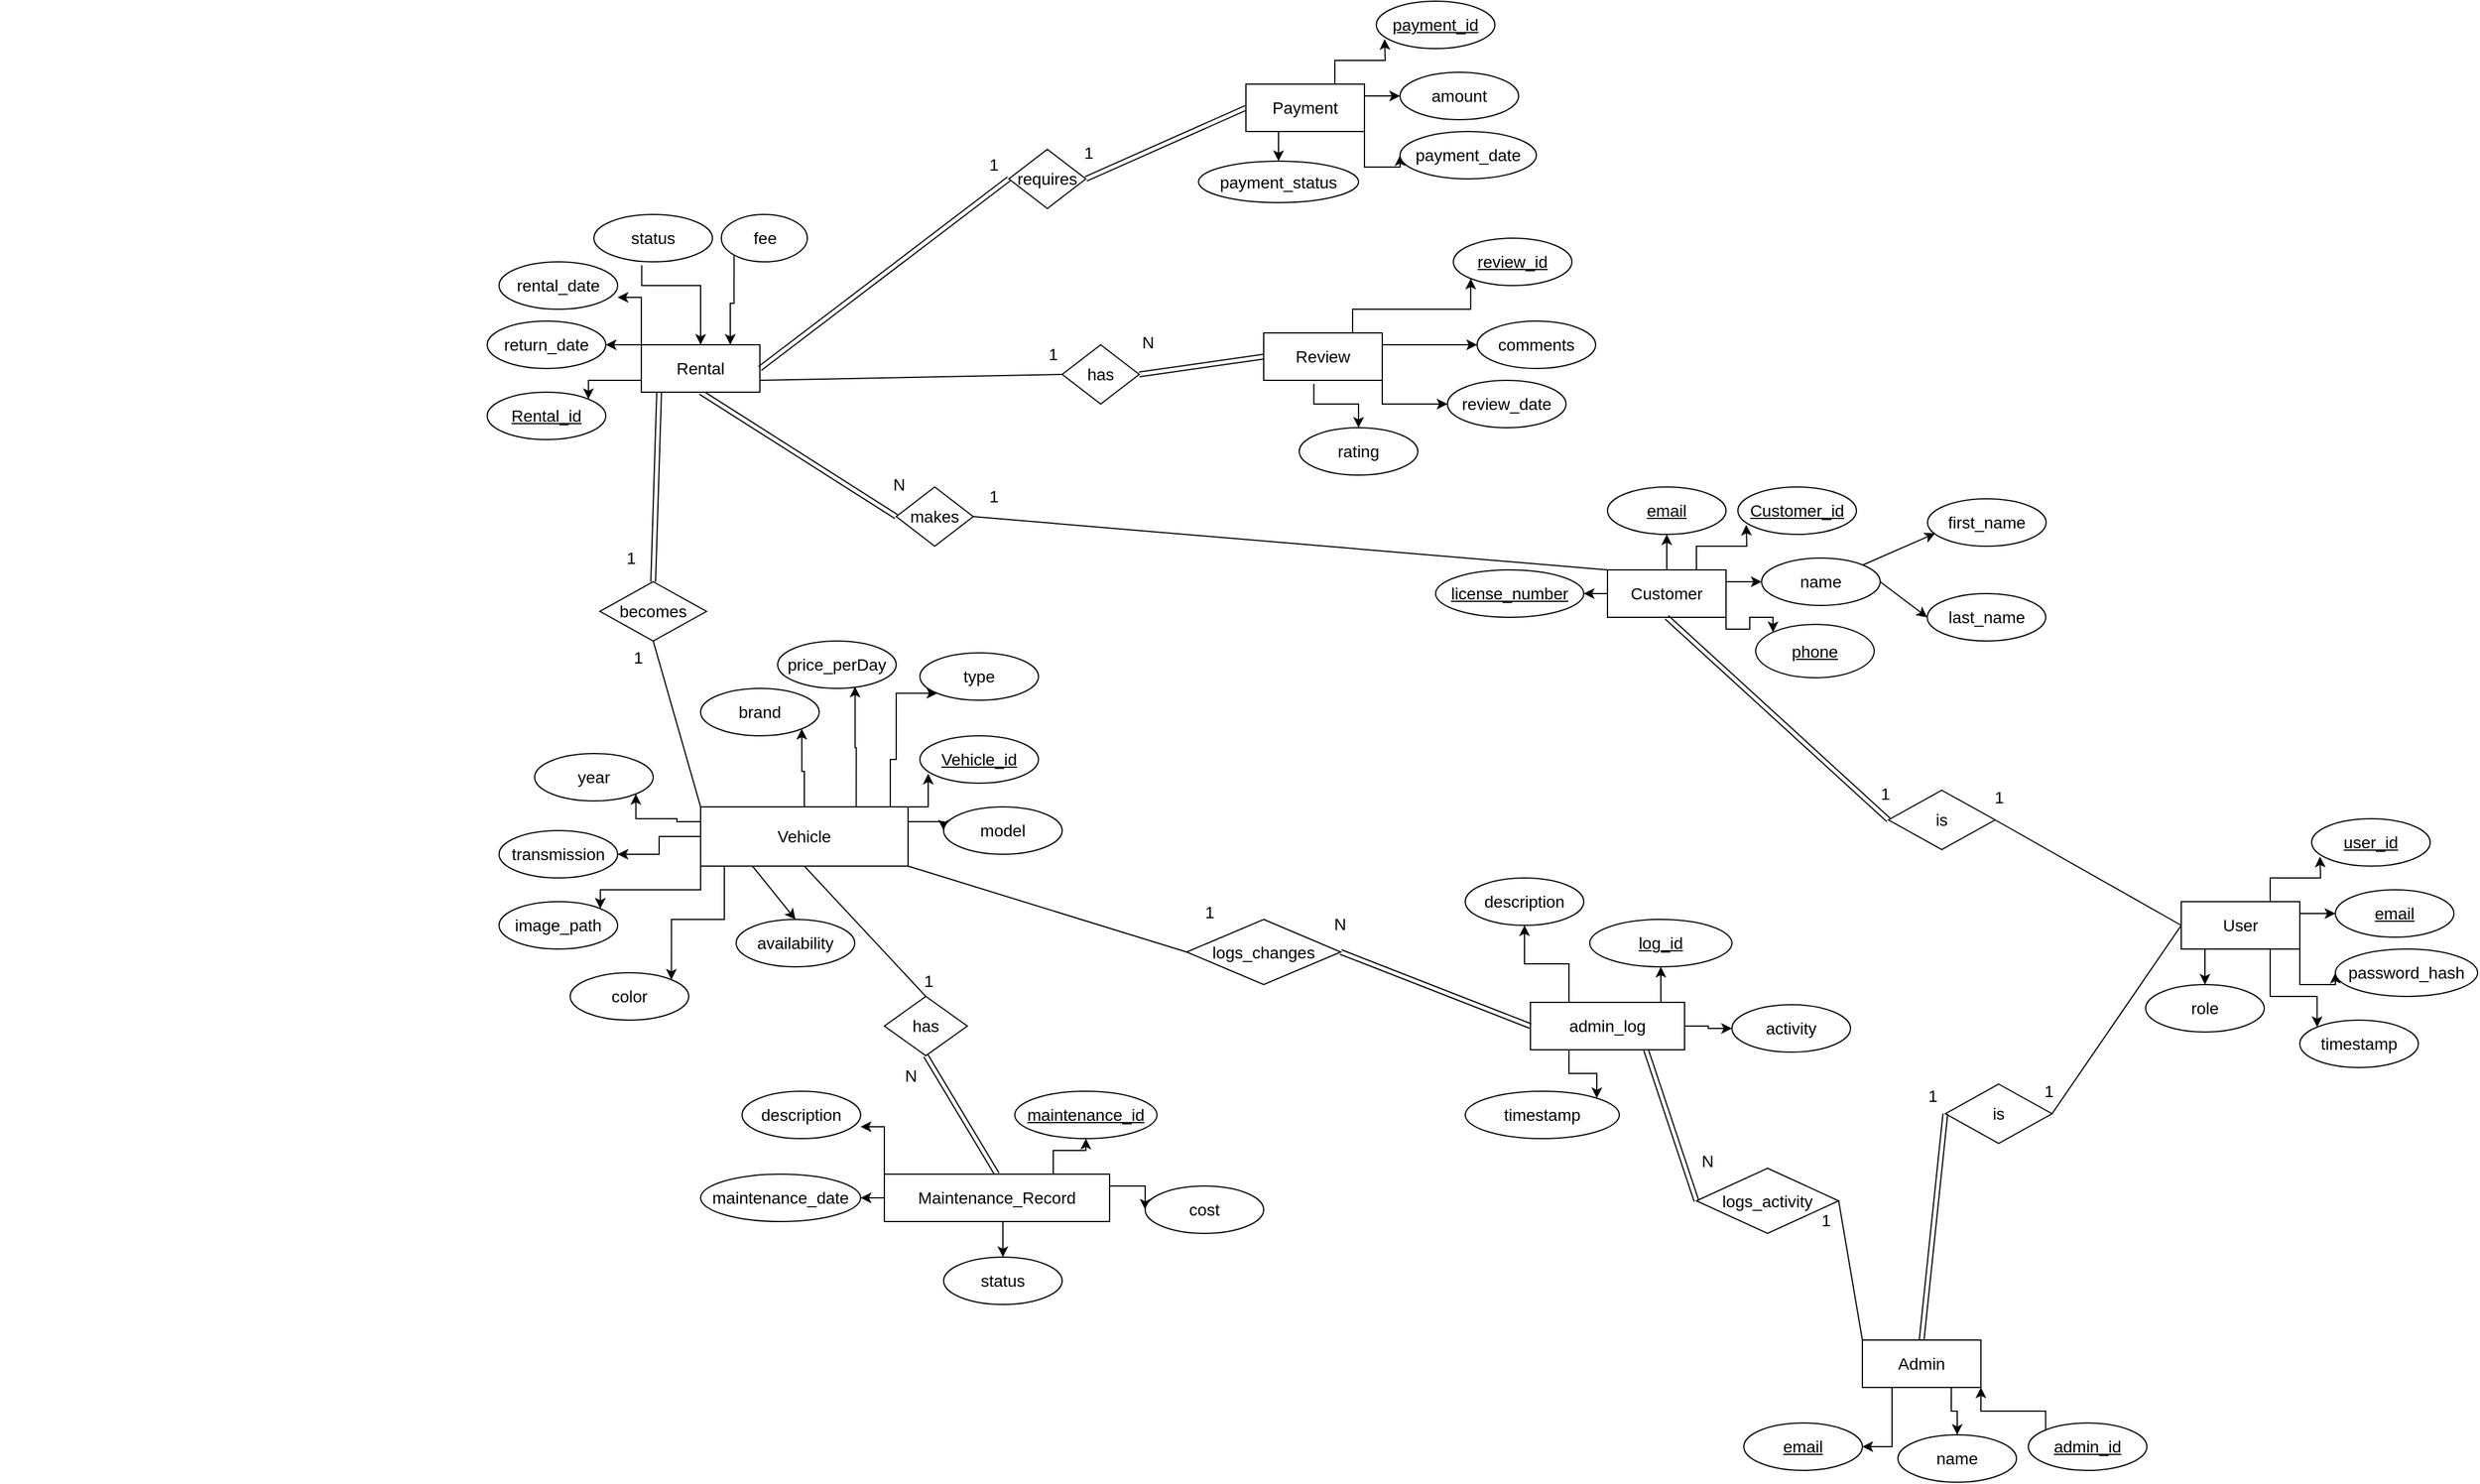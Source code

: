 <mxfile version="26.2.14">
  <diagram name="Page-1" id="ABr5xjAA7cEfZj-Z7aBG">
    <mxGraphModel dx="3677" dy="1288" grid="1" gridSize="10" guides="1" tooltips="1" connect="1" arrows="1" fold="1" page="1" pageScale="1" pageWidth="850" pageHeight="1100" math="0" shadow="0">
      <root>
        <mxCell id="0" />
        <mxCell id="1" parent="0" />
        <mxCell id="zhDVDcsRZHDaqXmxdzjK-7" style="edgeStyle=orthogonalEdgeStyle;rounded=0;orthogonalLoop=1;jettySize=auto;html=1;exitX=0.5;exitY=0;exitDx=0;exitDy=0;entryX=0.5;entryY=1;entryDx=0;entryDy=0;fontSize=14;" parent="1" source="zhDVDcsRZHDaqXmxdzjK-1" target="zhDVDcsRZHDaqXmxdzjK-6" edge="1">
          <mxGeometry relative="1" as="geometry" />
        </mxCell>
        <mxCell id="zhDVDcsRZHDaqXmxdzjK-15" style="edgeStyle=orthogonalEdgeStyle;rounded=0;orthogonalLoop=1;jettySize=auto;html=1;exitX=1;exitY=0.25;exitDx=0;exitDy=0;entryX=0;entryY=0.5;entryDx=0;entryDy=0;fontSize=14;" parent="1" source="zhDVDcsRZHDaqXmxdzjK-1" target="zhDVDcsRZHDaqXmxdzjK-12" edge="1">
          <mxGeometry relative="1" as="geometry" />
        </mxCell>
        <mxCell id="zhDVDcsRZHDaqXmxdzjK-17" style="edgeStyle=orthogonalEdgeStyle;rounded=0;orthogonalLoop=1;jettySize=auto;html=1;exitX=0;exitY=0.5;exitDx=0;exitDy=0;entryX=1;entryY=0.5;entryDx=0;entryDy=0;fontSize=14;" parent="1" source="zhDVDcsRZHDaqXmxdzjK-1" target="zhDVDcsRZHDaqXmxdzjK-11" edge="1">
          <mxGeometry relative="1" as="geometry" />
        </mxCell>
        <mxCell id="zhDVDcsRZHDaqXmxdzjK-120" style="edgeStyle=none;shape=link;rounded=0;orthogonalLoop=1;jettySize=auto;html=1;exitX=0;exitY=0.5;exitDx=0;exitDy=0;entryX=0.5;entryY=1;entryDx=0;entryDy=0;fontSize=14;" parent="1" source="zhDVDcsRZHDaqXmxdzjK-119" target="zhDVDcsRZHDaqXmxdzjK-35" edge="1">
          <mxGeometry relative="1" as="geometry">
            <mxPoint x="-725" y="952.5" as="sourcePoint" />
            <mxPoint x="-905" y="907.5" as="targetPoint" />
          </mxGeometry>
        </mxCell>
        <mxCell id="HmJOOrPuTASxMkyBcTtv-13" style="edgeStyle=orthogonalEdgeStyle;rounded=0;orthogonalLoop=1;jettySize=auto;html=1;exitX=1;exitY=1;exitDx=0;exitDy=0;entryX=0;entryY=0;entryDx=0;entryDy=0;fontSize=14;" edge="1" parent="1" source="zhDVDcsRZHDaqXmxdzjK-1" target="zhDVDcsRZHDaqXmxdzjK-9">
          <mxGeometry relative="1" as="geometry">
            <Array as="points">
              <mxPoint x="15" y="1030" />
              <mxPoint x="35" y="1030" />
              <mxPoint x="35" y="1020" />
              <mxPoint x="54" y="1020" />
            </Array>
          </mxGeometry>
        </mxCell>
        <mxCell id="zhDVDcsRZHDaqXmxdzjK-1" value="Customer" style="whiteSpace=wrap;html=1;align=center;fontSize=14;" parent="1" vertex="1">
          <mxGeometry x="-85" y="980" width="100" height="40" as="geometry" />
        </mxCell>
        <mxCell id="zhDVDcsRZHDaqXmxdzjK-6" value="&lt;u&gt;email&lt;/u&gt;" style="ellipse;whiteSpace=wrap;html=1;align=center;fontSize=14;" parent="1" vertex="1">
          <mxGeometry x="-85" y="910" width="100" height="40" as="geometry" />
        </mxCell>
        <mxCell id="zhDVDcsRZHDaqXmxdzjK-9" value="&lt;u&gt;phone&lt;/u&gt;" style="ellipse;whiteSpace=wrap;html=1;align=center;fontSize=14;" parent="1" vertex="1">
          <mxGeometry x="40" y="1026" width="100" height="45" as="geometry" />
        </mxCell>
        <mxCell id="zhDVDcsRZHDaqXmxdzjK-11" value="&lt;u&gt;license_number&lt;/u&gt;" style="ellipse;whiteSpace=wrap;html=1;align=center;fontSize=14;" parent="1" vertex="1">
          <mxGeometry x="-230" y="980" width="125" height="40" as="geometry" />
        </mxCell>
        <mxCell id="zhDVDcsRZHDaqXmxdzjK-160" style="rounded=0;orthogonalLoop=1;jettySize=auto;html=1;exitX=1;exitY=0.5;exitDx=0;exitDy=0;entryX=0;entryY=0.5;entryDx=0;entryDy=0;fontSize=14;" parent="1" source="zhDVDcsRZHDaqXmxdzjK-12" target="zhDVDcsRZHDaqXmxdzjK-158" edge="1">
          <mxGeometry relative="1" as="geometry" />
        </mxCell>
        <mxCell id="zhDVDcsRZHDaqXmxdzjK-12" value="name" style="ellipse;whiteSpace=wrap;html=1;align=center;fontSize=14;" parent="1" vertex="1">
          <mxGeometry x="45" y="970" width="100" height="40" as="geometry" />
        </mxCell>
        <mxCell id="zhDVDcsRZHDaqXmxdzjK-14" style="edgeStyle=orthogonalEdgeStyle;rounded=0;orthogonalLoop=1;jettySize=auto;html=1;exitX=0.75;exitY=0;exitDx=0;exitDy=0;entryX=0.07;entryY=0.8;entryDx=0;entryDy=0;entryPerimeter=0;fontSize=14;" parent="1" source="zhDVDcsRZHDaqXmxdzjK-1" edge="1">
          <mxGeometry relative="1" as="geometry">
            <mxPoint x="32" y="942" as="targetPoint" />
          </mxGeometry>
        </mxCell>
        <mxCell id="zhDVDcsRZHDaqXmxdzjK-20" value="Customer_id" style="ellipse;whiteSpace=wrap;html=1;align=center;fontStyle=4;fontSize=14;" parent="1" vertex="1">
          <mxGeometry x="25" y="910" width="100" height="40" as="geometry" />
        </mxCell>
        <mxCell id="zhDVDcsRZHDaqXmxdzjK-22" style="edgeStyle=orthogonalEdgeStyle;rounded=0;orthogonalLoop=1;jettySize=auto;html=1;exitX=1;exitY=0.25;exitDx=0;exitDy=0;entryX=0;entryY=0.5;entryDx=0;entryDy=0;fontSize=14;" parent="1" source="zhDVDcsRZHDaqXmxdzjK-24" target="zhDVDcsRZHDaqXmxdzjK-28" edge="1">
          <mxGeometry relative="1" as="geometry" />
        </mxCell>
        <mxCell id="zhDVDcsRZHDaqXmxdzjK-149" style="edgeStyle=none;rounded=0;orthogonalLoop=1;jettySize=auto;html=1;exitX=0.25;exitY=1;exitDx=0;exitDy=0;entryX=0.5;entryY=0;entryDx=0;entryDy=0;fontSize=14;" parent="1" source="zhDVDcsRZHDaqXmxdzjK-24" target="zhDVDcsRZHDaqXmxdzjK-27" edge="1">
          <mxGeometry relative="1" as="geometry" />
        </mxCell>
        <mxCell id="HmJOOrPuTASxMkyBcTtv-45" style="edgeStyle=orthogonalEdgeStyle;rounded=0;orthogonalLoop=1;jettySize=auto;html=1;entryX=1;entryY=0.5;entryDx=0;entryDy=0;" edge="1" parent="1" source="zhDVDcsRZHDaqXmxdzjK-24" target="HmJOOrPuTASxMkyBcTtv-34">
          <mxGeometry relative="1" as="geometry" />
        </mxCell>
        <mxCell id="HmJOOrPuTASxMkyBcTtv-47" style="edgeStyle=orthogonalEdgeStyle;rounded=0;orthogonalLoop=1;jettySize=auto;html=1;exitX=0.75;exitY=0;exitDx=0;exitDy=0;entryX=0;entryY=1;entryDx=0;entryDy=0;" edge="1" parent="1" source="zhDVDcsRZHDaqXmxdzjK-24" target="zhDVDcsRZHDaqXmxdzjK-25">
          <mxGeometry relative="1" as="geometry">
            <Array as="points">
              <mxPoint x="-690" y="1180" />
              <mxPoint x="-690" y="1140" />
              <mxPoint x="-685" y="1140" />
            </Array>
          </mxGeometry>
        </mxCell>
        <mxCell id="HmJOOrPuTASxMkyBcTtv-48" style="edgeStyle=orthogonalEdgeStyle;rounded=0;orthogonalLoop=1;jettySize=auto;html=1;exitX=0.5;exitY=0;exitDx=0;exitDy=0;entryX=1;entryY=1;entryDx=0;entryDy=0;" edge="1" parent="1" source="zhDVDcsRZHDaqXmxdzjK-24" target="HmJOOrPuTASxMkyBcTtv-32">
          <mxGeometry relative="1" as="geometry" />
        </mxCell>
        <mxCell id="HmJOOrPuTASxMkyBcTtv-49" style="edgeStyle=orthogonalEdgeStyle;rounded=0;orthogonalLoop=1;jettySize=auto;html=1;exitX=0.25;exitY=1;exitDx=0;exitDy=0;entryX=1;entryY=0;entryDx=0;entryDy=0;" edge="1" parent="1" source="zhDVDcsRZHDaqXmxdzjK-24" target="HmJOOrPuTASxMkyBcTtv-35">
          <mxGeometry relative="1" as="geometry">
            <Array as="points">
              <mxPoint x="-830" y="1230" />
              <mxPoint x="-830" y="1275" />
              <mxPoint x="-875" y="1275" />
            </Array>
          </mxGeometry>
        </mxCell>
        <mxCell id="HmJOOrPuTASxMkyBcTtv-50" style="edgeStyle=orthogonalEdgeStyle;rounded=0;orthogonalLoop=1;jettySize=auto;html=1;exitX=0;exitY=1;exitDx=0;exitDy=0;entryX=1;entryY=0;entryDx=0;entryDy=0;" edge="1" parent="1" source="zhDVDcsRZHDaqXmxdzjK-24" target="HmJOOrPuTASxMkyBcTtv-33">
          <mxGeometry relative="1" as="geometry">
            <Array as="points">
              <mxPoint x="-850" y="1250" />
              <mxPoint x="-935" y="1250" />
            </Array>
          </mxGeometry>
        </mxCell>
        <mxCell id="HmJOOrPuTASxMkyBcTtv-52" style="edgeStyle=orthogonalEdgeStyle;rounded=0;orthogonalLoop=1;jettySize=auto;html=1;exitX=0;exitY=0.25;exitDx=0;exitDy=0;entryX=1;entryY=1;entryDx=0;entryDy=0;" edge="1" parent="1" source="zhDVDcsRZHDaqXmxdzjK-24" target="HmJOOrPuTASxMkyBcTtv-36">
          <mxGeometry relative="1" as="geometry">
            <Array as="points">
              <mxPoint x="-870" y="1193" />
              <mxPoint x="-870" y="1190" />
              <mxPoint x="-905" y="1190" />
            </Array>
          </mxGeometry>
        </mxCell>
        <mxCell id="zhDVDcsRZHDaqXmxdzjK-24" value="Vehicle" style="whiteSpace=wrap;html=1;align=center;fontSize=14;" parent="1" vertex="1">
          <mxGeometry x="-850" y="1180" width="175" height="50" as="geometry" />
        </mxCell>
        <mxCell id="zhDVDcsRZHDaqXmxdzjK-25" value="type" style="ellipse;whiteSpace=wrap;html=1;align=center;fontSize=14;" parent="1" vertex="1">
          <mxGeometry x="-665" y="1050" width="100" height="40" as="geometry" />
        </mxCell>
        <mxCell id="zhDVDcsRZHDaqXmxdzjK-26" value="price_perDay" style="ellipse;whiteSpace=wrap;html=1;align=center;fontSize=14;" parent="1" vertex="1">
          <mxGeometry x="-785" y="1040" width="100" height="40" as="geometry" />
        </mxCell>
        <mxCell id="zhDVDcsRZHDaqXmxdzjK-27" value="availability" style="ellipse;whiteSpace=wrap;html=1;align=center;fontSize=14;" parent="1" vertex="1">
          <mxGeometry x="-820" y="1275" width="100" height="40" as="geometry" />
        </mxCell>
        <mxCell id="zhDVDcsRZHDaqXmxdzjK-28" value="model" style="ellipse;whiteSpace=wrap;html=1;align=center;fontSize=14;" parent="1" vertex="1">
          <mxGeometry x="-645" y="1180" width="100" height="40" as="geometry" />
        </mxCell>
        <mxCell id="zhDVDcsRZHDaqXmxdzjK-29" style="edgeStyle=orthogonalEdgeStyle;rounded=0;orthogonalLoop=1;jettySize=auto;html=1;exitX=1;exitY=0;exitDx=0;exitDy=0;entryX=0.07;entryY=0.8;entryDx=0;entryDy=0;entryPerimeter=0;fontSize=14;" parent="1" source="zhDVDcsRZHDaqXmxdzjK-24" edge="1">
          <mxGeometry relative="1" as="geometry">
            <mxPoint x="-658" y="1152" as="targetPoint" />
          </mxGeometry>
        </mxCell>
        <mxCell id="zhDVDcsRZHDaqXmxdzjK-31" value="Vehicle_id" style="ellipse;whiteSpace=wrap;html=1;align=center;fontStyle=4;fontSize=14;" parent="1" vertex="1">
          <mxGeometry x="-665" y="1120" width="100" height="40" as="geometry" />
        </mxCell>
        <mxCell id="zhDVDcsRZHDaqXmxdzjK-34" style="edgeStyle=orthogonalEdgeStyle;rounded=0;orthogonalLoop=1;jettySize=auto;html=1;exitX=0;exitY=0;exitDx=0;exitDy=0;entryX=1;entryY=0.5;entryDx=0;entryDy=0;fontSize=14;" parent="1" source="zhDVDcsRZHDaqXmxdzjK-35" target="zhDVDcsRZHDaqXmxdzjK-38" edge="1">
          <mxGeometry relative="1" as="geometry" />
        </mxCell>
        <mxCell id="HmJOOrPuTASxMkyBcTtv-53" style="edgeStyle=orthogonalEdgeStyle;rounded=0;orthogonalLoop=1;jettySize=auto;html=1;exitX=0;exitY=0.75;exitDx=0;exitDy=0;entryX=1;entryY=0;entryDx=0;entryDy=0;" edge="1" parent="1" source="zhDVDcsRZHDaqXmxdzjK-35" target="zhDVDcsRZHDaqXmxdzjK-42">
          <mxGeometry relative="1" as="geometry">
            <Array as="points">
              <mxPoint x="-945" y="820" />
            </Array>
          </mxGeometry>
        </mxCell>
        <mxCell id="zhDVDcsRZHDaqXmxdzjK-35" value="Rental" style="whiteSpace=wrap;html=1;align=center;fontSize=14;" parent="1" vertex="1">
          <mxGeometry x="-900" y="790" width="100" height="40" as="geometry" />
        </mxCell>
        <mxCell id="zhDVDcsRZHDaqXmxdzjK-37" value="rental_date" style="ellipse;whiteSpace=wrap;html=1;align=center;fontSize=14;" parent="1" vertex="1">
          <mxGeometry x="-1020" y="720" width="100" height="40" as="geometry" />
        </mxCell>
        <mxCell id="zhDVDcsRZHDaqXmxdzjK-38" value="return_date" style="ellipse;whiteSpace=wrap;html=1;align=center;fontSize=14;" parent="1" vertex="1">
          <mxGeometry x="-1030" y="770" width="100" height="40" as="geometry" />
        </mxCell>
        <mxCell id="zhDVDcsRZHDaqXmxdzjK-41" style="edgeStyle=orthogonalEdgeStyle;rounded=0;orthogonalLoop=1;jettySize=auto;html=1;exitX=0;exitY=0;exitDx=0;exitDy=0;entryX=1;entryY=0.75;entryDx=0;entryDy=0;entryPerimeter=0;fontSize=14;" parent="1" source="zhDVDcsRZHDaqXmxdzjK-35" target="zhDVDcsRZHDaqXmxdzjK-37" edge="1">
          <mxGeometry relative="1" as="geometry" />
        </mxCell>
        <mxCell id="zhDVDcsRZHDaqXmxdzjK-42" value="Rental&lt;span style=&quot;background-color: transparent; color: light-dark(rgb(0, 0, 0), rgb(255, 255, 255));&quot;&gt;_id&lt;/span&gt;" style="ellipse;whiteSpace=wrap;html=1;align=center;fontStyle=4;fontSize=14;" parent="1" vertex="1">
          <mxGeometry x="-1030" y="830" width="100" height="40" as="geometry" />
        </mxCell>
        <mxCell id="zhDVDcsRZHDaqXmxdzjK-44" style="edgeStyle=orthogonalEdgeStyle;rounded=0;orthogonalLoop=1;jettySize=auto;html=1;exitX=0.403;exitY=1.071;exitDx=0;exitDy=0;entryX=0.5;entryY=0;entryDx=0;entryDy=0;fontSize=14;exitPerimeter=0;" parent="1" source="zhDVDcsRZHDaqXmxdzjK-43" target="zhDVDcsRZHDaqXmxdzjK-35" edge="1">
          <mxGeometry relative="1" as="geometry">
            <Array as="points">
              <mxPoint x="-900" y="740" />
              <mxPoint x="-850" y="740" />
            </Array>
          </mxGeometry>
        </mxCell>
        <mxCell id="zhDVDcsRZHDaqXmxdzjK-43" value="status" style="ellipse;whiteSpace=wrap;html=1;align=center;fontSize=14;" parent="1" vertex="1">
          <mxGeometry x="-940" y="680" width="100" height="40" as="geometry" />
        </mxCell>
        <mxCell id="zhDVDcsRZHDaqXmxdzjK-47" style="edgeStyle=orthogonalEdgeStyle;rounded=0;orthogonalLoop=1;jettySize=auto;html=1;exitX=1;exitY=0.25;exitDx=0;exitDy=0;entryX=0;entryY=0.5;entryDx=0;entryDy=0;fontSize=14;" parent="1" source="zhDVDcsRZHDaqXmxdzjK-49" target="zhDVDcsRZHDaqXmxdzjK-53" edge="1">
          <mxGeometry relative="1" as="geometry" />
        </mxCell>
        <mxCell id="zhDVDcsRZHDaqXmxdzjK-48" style="edgeStyle=orthogonalEdgeStyle;rounded=0;orthogonalLoop=1;jettySize=auto;html=1;exitX=1;exitY=1;exitDx=0;exitDy=0;entryX=0;entryY=0.5;entryDx=0;entryDy=0;fontSize=14;" parent="1" source="zhDVDcsRZHDaqXmxdzjK-49" target="zhDVDcsRZHDaqXmxdzjK-52" edge="1">
          <mxGeometry relative="1" as="geometry">
            <Array as="points">
              <mxPoint x="-290" y="640" />
              <mxPoint x="-260" y="640" />
            </Array>
          </mxGeometry>
        </mxCell>
        <mxCell id="zhDVDcsRZHDaqXmxdzjK-139" style="edgeStyle=none;shape=link;rounded=0;orthogonalLoop=1;jettySize=auto;html=1;exitX=0;exitY=0.5;exitDx=0;exitDy=0;entryX=1;entryY=0.5;entryDx=0;entryDy=0;fontSize=14;" parent="1" source="zhDVDcsRZHDaqXmxdzjK-49" target="zhDVDcsRZHDaqXmxdzjK-138" edge="1">
          <mxGeometry relative="1" as="geometry" />
        </mxCell>
        <mxCell id="zhDVDcsRZHDaqXmxdzjK-49" value="Payment" style="whiteSpace=wrap;html=1;align=center;fontSize=14;" parent="1" vertex="1">
          <mxGeometry x="-390" y="570" width="100" height="40" as="geometry" />
        </mxCell>
        <mxCell id="zhDVDcsRZHDaqXmxdzjK-51" value="payment_status" style="ellipse;whiteSpace=wrap;html=1;align=center;fontSize=14;" parent="1" vertex="1">
          <mxGeometry x="-430" y="635" width="135" height="35" as="geometry" />
        </mxCell>
        <mxCell id="zhDVDcsRZHDaqXmxdzjK-52" value="payment_date" style="ellipse;whiteSpace=wrap;html=1;align=center;fontSize=14;" parent="1" vertex="1">
          <mxGeometry x="-260" y="610" width="115" height="40" as="geometry" />
        </mxCell>
        <mxCell id="zhDVDcsRZHDaqXmxdzjK-53" value="amount" style="ellipse;whiteSpace=wrap;html=1;align=center;fontSize=14;" parent="1" vertex="1">
          <mxGeometry x="-260" y="560" width="100" height="40" as="geometry" />
        </mxCell>
        <mxCell id="zhDVDcsRZHDaqXmxdzjK-54" style="edgeStyle=orthogonalEdgeStyle;rounded=0;orthogonalLoop=1;jettySize=auto;html=1;exitX=0.75;exitY=0;exitDx=0;exitDy=0;entryX=0.07;entryY=0.8;entryDx=0;entryDy=0;entryPerimeter=0;fontSize=14;" parent="1" source="zhDVDcsRZHDaqXmxdzjK-49" edge="1">
          <mxGeometry relative="1" as="geometry">
            <mxPoint x="-273" y="532" as="targetPoint" />
          </mxGeometry>
        </mxCell>
        <mxCell id="zhDVDcsRZHDaqXmxdzjK-55" style="edgeStyle=orthogonalEdgeStyle;rounded=0;orthogonalLoop=1;jettySize=auto;html=1;exitX=0.25;exitY=1;exitDx=0;exitDy=0;entryX=0.5;entryY=0;entryDx=0;entryDy=0;fontSize=14;" parent="1" source="zhDVDcsRZHDaqXmxdzjK-49" target="zhDVDcsRZHDaqXmxdzjK-51" edge="1">
          <mxGeometry relative="1" as="geometry" />
        </mxCell>
        <mxCell id="zhDVDcsRZHDaqXmxdzjK-56" value="payment_id" style="ellipse;whiteSpace=wrap;html=1;align=center;fontStyle=4;fontSize=14;" parent="1" vertex="1">
          <mxGeometry x="-280" y="500" width="100" height="40" as="geometry" />
        </mxCell>
        <mxCell id="zhDVDcsRZHDaqXmxdzjK-58" style="edgeStyle=orthogonalEdgeStyle;rounded=0;orthogonalLoop=1;jettySize=auto;html=1;exitX=1;exitY=0.25;exitDx=0;exitDy=0;entryX=0;entryY=0.5;entryDx=0;entryDy=0;fontSize=14;" parent="1" source="zhDVDcsRZHDaqXmxdzjK-60" target="zhDVDcsRZHDaqXmxdzjK-64" edge="1">
          <mxGeometry relative="1" as="geometry" />
        </mxCell>
        <mxCell id="zhDVDcsRZHDaqXmxdzjK-59" style="edgeStyle=orthogonalEdgeStyle;rounded=0;orthogonalLoop=1;jettySize=auto;html=1;entryX=0.5;entryY=0;entryDx=0;entryDy=0;exitX=0.423;exitY=1.075;exitDx=0;exitDy=0;exitPerimeter=0;fontSize=14;" parent="1" source="zhDVDcsRZHDaqXmxdzjK-60" target="zhDVDcsRZHDaqXmxdzjK-63" edge="1">
          <mxGeometry relative="1" as="geometry">
            <mxPoint x="-325" y="840" as="sourcePoint" />
          </mxGeometry>
        </mxCell>
        <mxCell id="HmJOOrPuTASxMkyBcTtv-54" style="edgeStyle=orthogonalEdgeStyle;rounded=0;orthogonalLoop=1;jettySize=auto;html=1;exitX=1;exitY=1;exitDx=0;exitDy=0;entryX=0;entryY=0.5;entryDx=0;entryDy=0;" edge="1" parent="1" source="zhDVDcsRZHDaqXmxdzjK-60" target="zhDVDcsRZHDaqXmxdzjK-69">
          <mxGeometry relative="1" as="geometry" />
        </mxCell>
        <mxCell id="zhDVDcsRZHDaqXmxdzjK-60" value="Review" style="whiteSpace=wrap;html=1;align=center;fontSize=14;" parent="1" vertex="1">
          <mxGeometry x="-375" y="780" width="100" height="40" as="geometry" />
        </mxCell>
        <mxCell id="zhDVDcsRZHDaqXmxdzjK-63" value="rating" style="ellipse;whiteSpace=wrap;html=1;align=center;fontSize=14;" parent="1" vertex="1">
          <mxGeometry x="-345" y="860" width="100" height="40" as="geometry" />
        </mxCell>
        <mxCell id="zhDVDcsRZHDaqXmxdzjK-64" value="comments" style="ellipse;whiteSpace=wrap;html=1;align=center;fontSize=14;" parent="1" vertex="1">
          <mxGeometry x="-195" y="770" width="100" height="40" as="geometry" />
        </mxCell>
        <mxCell id="zhDVDcsRZHDaqXmxdzjK-65" style="edgeStyle=orthogonalEdgeStyle;rounded=0;orthogonalLoop=1;jettySize=auto;html=1;exitX=0.75;exitY=0;exitDx=0;exitDy=0;entryX=0;entryY=1;entryDx=0;entryDy=0;fontSize=14;" parent="1" source="zhDVDcsRZHDaqXmxdzjK-60" target="zhDVDcsRZHDaqXmxdzjK-67" edge="1">
          <mxGeometry relative="1" as="geometry">
            <mxPoint x="-225" y="742" as="targetPoint" />
          </mxGeometry>
        </mxCell>
        <mxCell id="zhDVDcsRZHDaqXmxdzjK-67" value="review&lt;span style=&quot;background-color: transparent; color: light-dark(rgb(0, 0, 0), rgb(255, 255, 255));&quot;&gt;_id&lt;/span&gt;" style="ellipse;whiteSpace=wrap;html=1;align=center;fontStyle=4;fontSize=14;" parent="1" vertex="1">
          <mxGeometry x="-215" y="700" width="100" height="40" as="geometry" />
        </mxCell>
        <mxCell id="zhDVDcsRZHDaqXmxdzjK-69" value="review_date" style="ellipse;whiteSpace=wrap;html=1;align=center;fontSize=14;" parent="1" vertex="1">
          <mxGeometry x="-220" y="820" width="100" height="40" as="geometry" />
        </mxCell>
        <mxCell id="zhDVDcsRZHDaqXmxdzjK-71" style="edgeStyle=orthogonalEdgeStyle;rounded=0;orthogonalLoop=1;jettySize=auto;html=1;exitX=1;exitY=0.25;exitDx=0;exitDy=0;entryX=0;entryY=0.5;entryDx=0;entryDy=0;fontSize=14;" parent="1" source="zhDVDcsRZHDaqXmxdzjK-73" target="zhDVDcsRZHDaqXmxdzjK-77" edge="1">
          <mxGeometry relative="1" as="geometry" />
        </mxCell>
        <mxCell id="zhDVDcsRZHDaqXmxdzjK-72" style="edgeStyle=orthogonalEdgeStyle;rounded=0;orthogonalLoop=1;jettySize=auto;html=1;exitX=0;exitY=0.5;exitDx=0;exitDy=0;entryX=1;entryY=0.5;entryDx=0;entryDy=0;fontSize=14;" parent="1" source="zhDVDcsRZHDaqXmxdzjK-73" target="zhDVDcsRZHDaqXmxdzjK-76" edge="1">
          <mxGeometry relative="1" as="geometry" />
        </mxCell>
        <mxCell id="zhDVDcsRZHDaqXmxdzjK-147" style="edgeStyle=none;shape=link;rounded=0;orthogonalLoop=1;jettySize=auto;html=1;exitX=0.5;exitY=0;exitDx=0;exitDy=0;entryX=0.5;entryY=1;entryDx=0;entryDy=0;fontSize=14;" parent="1" source="zhDVDcsRZHDaqXmxdzjK-73" target="zhDVDcsRZHDaqXmxdzjK-146" edge="1">
          <mxGeometry relative="1" as="geometry" />
        </mxCell>
        <mxCell id="HmJOOrPuTASxMkyBcTtv-81" style="edgeStyle=orthogonalEdgeStyle;rounded=0;orthogonalLoop=1;jettySize=auto;html=1;exitX=0.5;exitY=1;exitDx=0;exitDy=0;entryX=0.5;entryY=0;entryDx=0;entryDy=0;" edge="1" parent="1" source="zhDVDcsRZHDaqXmxdzjK-73" target="HmJOOrPuTASxMkyBcTtv-80">
          <mxGeometry relative="1" as="geometry" />
        </mxCell>
        <mxCell id="zhDVDcsRZHDaqXmxdzjK-73" value="Maintenance_Record" style="whiteSpace=wrap;html=1;align=center;fontSize=14;" parent="1" vertex="1">
          <mxGeometry x="-695" y="1490" width="190" height="40" as="geometry" />
        </mxCell>
        <mxCell id="zhDVDcsRZHDaqXmxdzjK-75" value="description" style="ellipse;whiteSpace=wrap;html=1;align=center;fontSize=14;" parent="1" vertex="1">
          <mxGeometry x="-815" y="1420" width="100" height="40" as="geometry" />
        </mxCell>
        <mxCell id="zhDVDcsRZHDaqXmxdzjK-76" value="maintenance_date" style="ellipse;whiteSpace=wrap;html=1;align=center;fontSize=14;" parent="1" vertex="1">
          <mxGeometry x="-850" y="1490" width="135" height="40" as="geometry" />
        </mxCell>
        <mxCell id="zhDVDcsRZHDaqXmxdzjK-77" value="cost" style="ellipse;whiteSpace=wrap;html=1;align=center;fontSize=14;" parent="1" vertex="1">
          <mxGeometry x="-475" y="1500" width="100" height="40" as="geometry" />
        </mxCell>
        <mxCell id="zhDVDcsRZHDaqXmxdzjK-78" style="edgeStyle=orthogonalEdgeStyle;rounded=0;orthogonalLoop=1;jettySize=auto;html=1;exitX=0.75;exitY=0;exitDx=0;exitDy=0;entryX=0.5;entryY=1;entryDx=0;entryDy=0;fontSize=14;" parent="1" source="zhDVDcsRZHDaqXmxdzjK-73" target="zhDVDcsRZHDaqXmxdzjK-80" edge="1">
          <mxGeometry relative="1" as="geometry">
            <mxPoint x="-578" y="1452" as="targetPoint" />
          </mxGeometry>
        </mxCell>
        <mxCell id="zhDVDcsRZHDaqXmxdzjK-79" style="edgeStyle=orthogonalEdgeStyle;rounded=0;orthogonalLoop=1;jettySize=auto;html=1;exitX=0;exitY=0;exitDx=0;exitDy=0;entryX=1;entryY=0.75;entryDx=0;entryDy=0;entryPerimeter=0;fontSize=14;" parent="1" source="zhDVDcsRZHDaqXmxdzjK-73" target="zhDVDcsRZHDaqXmxdzjK-75" edge="1">
          <mxGeometry relative="1" as="geometry" />
        </mxCell>
        <mxCell id="zhDVDcsRZHDaqXmxdzjK-80" value="maintenance_id" style="ellipse;whiteSpace=wrap;html=1;align=center;fontStyle=4;fontSize=14;" parent="1" vertex="1">
          <mxGeometry x="-585" y="1420" width="120" height="40" as="geometry" />
        </mxCell>
        <mxCell id="zhDVDcsRZHDaqXmxdzjK-81" style="edgeStyle=orthogonalEdgeStyle;rounded=0;orthogonalLoop=1;jettySize=auto;html=1;exitX=0.75;exitY=1;exitDx=0;exitDy=0;entryX=0.5;entryY=0;entryDx=0;entryDy=0;fontSize=14;" parent="1" source="zhDVDcsRZHDaqXmxdzjK-84" target="zhDVDcsRZHDaqXmxdzjK-85" edge="1">
          <mxGeometry relative="1" as="geometry">
            <Array as="points">
              <mxPoint x="205" y="1690" />
              <mxPoint x="210" y="1690" />
            </Array>
          </mxGeometry>
        </mxCell>
        <mxCell id="zhDVDcsRZHDaqXmxdzjK-83" style="edgeStyle=orthogonalEdgeStyle;rounded=0;orthogonalLoop=1;jettySize=auto;html=1;exitX=0.25;exitY=1;exitDx=0;exitDy=0;entryX=1;entryY=0.5;entryDx=0;entryDy=0;fontSize=14;" parent="1" source="zhDVDcsRZHDaqXmxdzjK-84" target="zhDVDcsRZHDaqXmxdzjK-87" edge="1">
          <mxGeometry relative="1" as="geometry" />
        </mxCell>
        <mxCell id="zhDVDcsRZHDaqXmxdzjK-84" value="Admin" style="whiteSpace=wrap;html=1;align=center;fontSize=14;" parent="1" vertex="1">
          <mxGeometry x="130" y="1630" width="100" height="40" as="geometry" />
        </mxCell>
        <mxCell id="zhDVDcsRZHDaqXmxdzjK-85" value="name" style="ellipse;whiteSpace=wrap;html=1;align=center;fontSize=14;" parent="1" vertex="1">
          <mxGeometry x="160" y="1710" width="100" height="40" as="geometry" />
        </mxCell>
        <mxCell id="zhDVDcsRZHDaqXmxdzjK-87" value="&lt;u&gt;email&lt;/u&gt;" style="ellipse;whiteSpace=wrap;html=1;align=center;fontSize=14;" parent="1" vertex="1">
          <mxGeometry x="30" y="1700" width="100" height="40" as="geometry" />
        </mxCell>
        <mxCell id="HmJOOrPuTASxMkyBcTtv-22" style="edgeStyle=orthogonalEdgeStyle;rounded=0;orthogonalLoop=1;jettySize=auto;html=1;exitX=0;exitY=0;exitDx=0;exitDy=0;entryX=1;entryY=1;entryDx=0;entryDy=0;fontSize=14;" edge="1" parent="1" source="zhDVDcsRZHDaqXmxdzjK-91" target="zhDVDcsRZHDaqXmxdzjK-84">
          <mxGeometry relative="1" as="geometry">
            <Array as="points">
              <mxPoint x="285" y="1690" />
              <mxPoint x="230" y="1690" />
            </Array>
          </mxGeometry>
        </mxCell>
        <mxCell id="zhDVDcsRZHDaqXmxdzjK-91" value="admin_id" style="ellipse;whiteSpace=wrap;html=1;align=center;fontStyle=4;fontSize=14;" parent="1" vertex="1">
          <mxGeometry x="270" y="1700" width="100" height="40" as="geometry" />
        </mxCell>
        <mxCell id="zhDVDcsRZHDaqXmxdzjK-117" value="&lt;font&gt;1&lt;/font&gt;" style="edgeLabel;html=1;align=center;verticalAlign=middle;resizable=0;points=[];fontSize=14;" parent="1" vertex="1" connectable="0">
          <mxGeometry x="-900.002" y="979.997" as="geometry">
            <mxPoint x="-9" y="-10" as="offset" />
          </mxGeometry>
        </mxCell>
        <mxCell id="zhDVDcsRZHDaqXmxdzjK-119" value="makes" style="shape=rhombus;perimeter=rhombusPerimeter;whiteSpace=wrap;html=1;align=center;fontSize=14;" parent="1" vertex="1">
          <mxGeometry x="-685" y="910" width="65" height="50" as="geometry" />
        </mxCell>
        <mxCell id="zhDVDcsRZHDaqXmxdzjK-121" value="" style="endArrow=none;html=1;rounded=0;entryX=1;entryY=0.5;entryDx=0;entryDy=0;exitX=0;exitY=0;exitDx=0;exitDy=0;fontSize=14;" parent="1" source="zhDVDcsRZHDaqXmxdzjK-1" target="zhDVDcsRZHDaqXmxdzjK-119" edge="1">
          <mxGeometry relative="1" as="geometry">
            <mxPoint x="-480" y="1042.5" as="sourcePoint" />
            <mxPoint x="-620" y="937.5" as="targetPoint" />
          </mxGeometry>
        </mxCell>
        <mxCell id="zhDVDcsRZHDaqXmxdzjK-127" value="becomes" style="shape=rhombus;perimeter=rhombusPerimeter;whiteSpace=wrap;html=1;align=center;fontSize=14;" parent="1" vertex="1">
          <mxGeometry x="-935" y="990" width="90" height="50" as="geometry" />
        </mxCell>
        <mxCell id="zhDVDcsRZHDaqXmxdzjK-130" style="edgeStyle=none;shape=link;rounded=0;orthogonalLoop=1;jettySize=auto;html=1;exitX=0.5;exitY=0;exitDx=0;exitDy=0;entryX=0.15;entryY=1;entryDx=0;entryDy=0;entryPerimeter=0;fontSize=14;" parent="1" source="zhDVDcsRZHDaqXmxdzjK-127" target="zhDVDcsRZHDaqXmxdzjK-35" edge="1">
          <mxGeometry relative="1" as="geometry" />
        </mxCell>
        <mxCell id="zhDVDcsRZHDaqXmxdzjK-133" value="&lt;span&gt;1&lt;/span&gt;" style="edgeLabel;html=1;align=center;verticalAlign=middle;resizable=0;points=[];fontSize=14;" parent="1" vertex="1" connectable="0">
          <mxGeometry x="-1440.002" y="1165.997" as="geometry">
            <mxPoint x="537" y="-112" as="offset" />
          </mxGeometry>
        </mxCell>
        <mxCell id="zhDVDcsRZHDaqXmxdzjK-134" value="" style="endArrow=none;html=1;rounded=0;exitX=0.5;exitY=1;exitDx=0;exitDy=0;entryX=0;entryY=0;entryDx=0;entryDy=0;fontSize=14;" parent="1" source="zhDVDcsRZHDaqXmxdzjK-127" target="zhDVDcsRZHDaqXmxdzjK-24" edge="1">
          <mxGeometry relative="1" as="geometry">
            <mxPoint x="-615" y="1030" as="sourcePoint" />
            <mxPoint x="-455" y="1030" as="targetPoint" />
          </mxGeometry>
        </mxCell>
        <mxCell id="zhDVDcsRZHDaqXmxdzjK-140" style="edgeStyle=none;shape=link;rounded=0;orthogonalLoop=1;jettySize=auto;html=1;exitX=0;exitY=0.5;exitDx=0;exitDy=0;entryX=1;entryY=0.5;entryDx=0;entryDy=0;fontSize=14;" parent="1" source="zhDVDcsRZHDaqXmxdzjK-138" target="zhDVDcsRZHDaqXmxdzjK-35" edge="1">
          <mxGeometry relative="1" as="geometry" />
        </mxCell>
        <mxCell id="zhDVDcsRZHDaqXmxdzjK-138" value="requires" style="shape=rhombus;perimeter=rhombusPerimeter;whiteSpace=wrap;html=1;align=center;fontSize=14;" parent="1" vertex="1">
          <mxGeometry x="-590" y="625" width="65" height="50" as="geometry" />
        </mxCell>
        <mxCell id="zhDVDcsRZHDaqXmxdzjK-141" value="&lt;font&gt;1&lt;/font&gt;" style="edgeLabel;html=1;align=center;verticalAlign=middle;resizable=0;points=[];fontSize=14;" parent="1" vertex="1" connectable="0">
          <mxGeometry x="-1060.002" y="739.997" as="geometry">
            <mxPoint x="537" y="-112" as="offset" />
          </mxGeometry>
        </mxCell>
        <mxCell id="zhDVDcsRZHDaqXmxdzjK-146" value="has" style="shape=rhombus;perimeter=rhombusPerimeter;whiteSpace=wrap;html=1;align=center;fontSize=14;" parent="1" vertex="1">
          <mxGeometry x="-695" y="1340" width="70" height="50" as="geometry" />
        </mxCell>
        <mxCell id="zhDVDcsRZHDaqXmxdzjK-148" value="" style="endArrow=none;html=1;rounded=0;exitX=0.5;exitY=1;exitDx=0;exitDy=0;entryX=0.5;entryY=0;entryDx=0;entryDy=0;fontSize=14;" parent="1" source="zhDVDcsRZHDaqXmxdzjK-24" target="zhDVDcsRZHDaqXmxdzjK-146" edge="1">
          <mxGeometry relative="1" as="geometry">
            <mxPoint x="-335" y="1240" as="sourcePoint" />
            <mxPoint x="-175" y="1240" as="targetPoint" />
          </mxGeometry>
        </mxCell>
        <mxCell id="zhDVDcsRZHDaqXmxdzjK-150" value="&lt;font&gt;N&lt;/font&gt;" style="edgeLabel;html=1;align=center;verticalAlign=middle;resizable=0;points=[];fontSize=14;" parent="1" vertex="1" connectable="0">
          <mxGeometry x="-690.002" y="1119.997" as="geometry">
            <mxPoint x="17" y="287" as="offset" />
          </mxGeometry>
        </mxCell>
        <mxCell id="zhDVDcsRZHDaqXmxdzjK-151" value="&lt;font&gt;1&lt;/font&gt;" style="edgeLabel;html=1;align=center;verticalAlign=middle;resizable=0;points=[];fontSize=14;" parent="1" vertex="1" connectable="0">
          <mxGeometry x="-675.002" y="1039.997" as="geometry">
            <mxPoint x="17" y="287" as="offset" />
          </mxGeometry>
        </mxCell>
        <mxCell id="zhDVDcsRZHDaqXmxdzjK-154" value="&lt;font&gt;N&lt;/font&gt;" style="edgeLabel;html=1;align=center;verticalAlign=middle;resizable=0;points=[];fontSize=14;" parent="1" vertex="1" connectable="0">
          <mxGeometry x="-1220.002" y="1019.997" as="geometry">
            <mxPoint x="537" y="-112" as="offset" />
          </mxGeometry>
        </mxCell>
        <mxCell id="zhDVDcsRZHDaqXmxdzjK-155" value="&lt;span&gt;1&lt;/span&gt;" style="edgeLabel;html=1;align=center;verticalAlign=middle;resizable=0;points=[];fontSize=14;" parent="1" vertex="1" connectable="0">
          <mxGeometry x="-1140.002" y="749.997" as="geometry">
            <mxPoint x="537" y="-112" as="offset" />
          </mxGeometry>
        </mxCell>
        <mxCell id="zhDVDcsRZHDaqXmxdzjK-156" value="&lt;span&gt;1&lt;/span&gt;" style="edgeLabel;html=1;align=center;verticalAlign=middle;resizable=0;points=[];fontSize=14;" parent="1" vertex="1" connectable="0">
          <mxGeometry x="-1140.002" y="1029.997" as="geometry">
            <mxPoint x="537" y="-112" as="offset" />
          </mxGeometry>
        </mxCell>
        <mxCell id="zhDVDcsRZHDaqXmxdzjK-157" value="first_name" style="ellipse;whiteSpace=wrap;html=1;align=center;fontSize=14;" parent="1" vertex="1">
          <mxGeometry x="185" y="920" width="100" height="40" as="geometry" />
        </mxCell>
        <mxCell id="zhDVDcsRZHDaqXmxdzjK-158" value="last_name" style="ellipse;whiteSpace=wrap;html=1;align=center;fontSize=14;" parent="1" vertex="1">
          <mxGeometry x="184.71" y="1000" width="100" height="40" as="geometry" />
        </mxCell>
        <mxCell id="zhDVDcsRZHDaqXmxdzjK-159" style="edgeStyle=none;rounded=0;orthogonalLoop=1;jettySize=auto;html=1;exitX=1;exitY=0;exitDx=0;exitDy=0;entryX=0.065;entryY=0.729;entryDx=0;entryDy=0;entryPerimeter=0;fontSize=14;" parent="1" source="zhDVDcsRZHDaqXmxdzjK-12" target="zhDVDcsRZHDaqXmxdzjK-157" edge="1">
          <mxGeometry relative="1" as="geometry" />
        </mxCell>
        <mxCell id="HmJOOrPuTASxMkyBcTtv-2" style="edgeStyle=orthogonalEdgeStyle;rounded=0;orthogonalLoop=1;jettySize=auto;html=1;exitX=1;exitY=0.25;exitDx=0;exitDy=0;entryX=0;entryY=0.5;entryDx=0;entryDy=0;fontSize=14;" edge="1" parent="1" source="HmJOOrPuTASxMkyBcTtv-4" target="HmJOOrPuTASxMkyBcTtv-7">
          <mxGeometry relative="1" as="geometry" />
        </mxCell>
        <mxCell id="HmJOOrPuTASxMkyBcTtv-3" style="edgeStyle=orthogonalEdgeStyle;rounded=0;orthogonalLoop=1;jettySize=auto;html=1;exitX=1;exitY=1;exitDx=0;exitDy=0;entryX=0;entryY=0.5;entryDx=0;entryDy=0;fontSize=14;" edge="1" parent="1" source="HmJOOrPuTASxMkyBcTtv-4" target="HmJOOrPuTASxMkyBcTtv-6">
          <mxGeometry relative="1" as="geometry">
            <Array as="points">
              <mxPoint x="499" y="1330" />
              <mxPoint x="529" y="1330" />
            </Array>
          </mxGeometry>
        </mxCell>
        <mxCell id="HmJOOrPuTASxMkyBcTtv-12" style="edgeStyle=orthogonalEdgeStyle;rounded=0;orthogonalLoop=1;jettySize=auto;html=1;exitX=0.75;exitY=1;exitDx=0;exitDy=0;entryX=0;entryY=0;entryDx=0;entryDy=0;fontSize=14;" edge="1" parent="1" source="HmJOOrPuTASxMkyBcTtv-4" target="HmJOOrPuTASxMkyBcTtv-11">
          <mxGeometry relative="1" as="geometry">
            <Array as="points">
              <mxPoint x="474" y="1340" />
              <mxPoint x="514" y="1340" />
            </Array>
          </mxGeometry>
        </mxCell>
        <mxCell id="HmJOOrPuTASxMkyBcTtv-4" value="User" style="whiteSpace=wrap;html=1;align=center;fontSize=14;" vertex="1" parent="1">
          <mxGeometry x="399" y="1260" width="100" height="40" as="geometry" />
        </mxCell>
        <mxCell id="HmJOOrPuTASxMkyBcTtv-5" value="role" style="ellipse;whiteSpace=wrap;html=1;align=center;fontSize=14;" vertex="1" parent="1">
          <mxGeometry x="369" y="1330" width="100" height="40" as="geometry" />
        </mxCell>
        <mxCell id="HmJOOrPuTASxMkyBcTtv-6" value="password_hash" style="ellipse;whiteSpace=wrap;html=1;align=center;fontSize=14;" vertex="1" parent="1">
          <mxGeometry x="529" y="1300" width="120" height="40" as="geometry" />
        </mxCell>
        <mxCell id="HmJOOrPuTASxMkyBcTtv-7" value="&lt;u&gt;email&lt;/u&gt;" style="ellipse;whiteSpace=wrap;html=1;align=center;fontSize=14;" vertex="1" parent="1">
          <mxGeometry x="529" y="1250" width="100" height="40" as="geometry" />
        </mxCell>
        <mxCell id="HmJOOrPuTASxMkyBcTtv-8" style="edgeStyle=orthogonalEdgeStyle;rounded=0;orthogonalLoop=1;jettySize=auto;html=1;exitX=0.75;exitY=0;exitDx=0;exitDy=0;entryX=0.07;entryY=0.8;entryDx=0;entryDy=0;entryPerimeter=0;fontSize=14;" edge="1" parent="1" source="HmJOOrPuTASxMkyBcTtv-4">
          <mxGeometry relative="1" as="geometry">
            <mxPoint x="516" y="1222" as="targetPoint" />
          </mxGeometry>
        </mxCell>
        <mxCell id="HmJOOrPuTASxMkyBcTtv-9" style="edgeStyle=orthogonalEdgeStyle;rounded=0;orthogonalLoop=1;jettySize=auto;html=1;exitX=0.25;exitY=1;exitDx=0;exitDy=0;entryX=0.5;entryY=0;entryDx=0;entryDy=0;fontSize=14;" edge="1" parent="1" source="HmJOOrPuTASxMkyBcTtv-4" target="HmJOOrPuTASxMkyBcTtv-5">
          <mxGeometry relative="1" as="geometry" />
        </mxCell>
        <mxCell id="HmJOOrPuTASxMkyBcTtv-10" value="user_id" style="ellipse;whiteSpace=wrap;html=1;align=center;fontStyle=4;fontSize=14;" vertex="1" parent="1">
          <mxGeometry x="509" y="1190" width="100" height="40" as="geometry" />
        </mxCell>
        <mxCell id="HmJOOrPuTASxMkyBcTtv-11" value="timestamp" style="ellipse;whiteSpace=wrap;html=1;align=center;fontSize=14;" vertex="1" parent="1">
          <mxGeometry x="499" y="1360" width="100" height="40" as="geometry" />
        </mxCell>
        <mxCell id="HmJOOrPuTASxMkyBcTtv-16" value="is" style="shape=rhombus;perimeter=rhombusPerimeter;whiteSpace=wrap;html=1;align=center;fontSize=14;" vertex="1" parent="1">
          <mxGeometry x="152" y="1166" width="90" height="50" as="geometry" />
        </mxCell>
        <mxCell id="HmJOOrPuTASxMkyBcTtv-17" value="1&lt;div&gt;&lt;br&gt;&lt;/div&gt;" style="edgeLabel;html=1;align=center;verticalAlign=middle;resizable=0;points=[];fontSize=14;" vertex="1" connectable="0" parent="1">
          <mxGeometry x="244.998" y="1179.997" as="geometry" />
        </mxCell>
        <mxCell id="HmJOOrPuTASxMkyBcTtv-18" value="&lt;font&gt;1&lt;/font&gt;" style="edgeLabel;html=1;align=center;verticalAlign=middle;resizable=0;points=[];fontSize=14;" vertex="1" connectable="0" parent="1">
          <mxGeometry x="229.998" y="1229.997" as="geometry">
            <mxPoint x="-81" y="-61" as="offset" />
          </mxGeometry>
        </mxCell>
        <mxCell id="HmJOOrPuTASxMkyBcTtv-19" value="is" style="shape=rhombus;perimeter=rhombusPerimeter;whiteSpace=wrap;html=1;align=center;fontSize=14;" vertex="1" parent="1">
          <mxGeometry x="200" y="1414" width="90" height="50" as="geometry" />
        </mxCell>
        <mxCell id="HmJOOrPuTASxMkyBcTtv-20" value="&lt;font&gt;1&lt;/font&gt;" style="edgeLabel;html=1;align=center;verticalAlign=middle;resizable=0;points=[];fontSize=14;" vertex="1" connectable="0" parent="1">
          <mxGeometry x="289.998" y="1413.997" as="geometry">
            <mxPoint x="-3" y="6" as="offset" />
          </mxGeometry>
        </mxCell>
        <mxCell id="HmJOOrPuTASxMkyBcTtv-21" value="&lt;font&gt;1&lt;/font&gt;" style="edgeLabel;html=1;align=center;verticalAlign=middle;resizable=0;points=[];fontSize=14;" vertex="1" connectable="0" parent="1">
          <mxGeometry x="269.998" y="1484.997" as="geometry">
            <mxPoint x="-81" y="-61" as="offset" />
          </mxGeometry>
        </mxCell>
        <mxCell id="HmJOOrPuTASxMkyBcTtv-24" value="" style="endArrow=none;html=1;rounded=0;entryX=1;entryY=0.5;entryDx=0;entryDy=0;exitX=0;exitY=0.5;exitDx=0;exitDy=0;fontSize=14;" edge="1" parent="1" source="HmJOOrPuTASxMkyBcTtv-4" target="HmJOOrPuTASxMkyBcTtv-19">
          <mxGeometry relative="1" as="geometry">
            <mxPoint x="-65" y="1000" as="sourcePoint" />
            <mxPoint x="-600" y="955" as="targetPoint" />
          </mxGeometry>
        </mxCell>
        <mxCell id="HmJOOrPuTASxMkyBcTtv-25" value="" style="endArrow=none;html=1;rounded=0;exitX=0.5;exitY=0;exitDx=0;exitDy=0;shape=link;entryX=0;entryY=0.5;entryDx=0;entryDy=0;fontSize=14;" edge="1" parent="1" source="zhDVDcsRZHDaqXmxdzjK-84" target="HmJOOrPuTASxMkyBcTtv-19">
          <mxGeometry relative="1" as="geometry">
            <mxPoint x="70" y="1530" as="sourcePoint" />
            <mxPoint x="370" y="1525" as="targetPoint" />
          </mxGeometry>
        </mxCell>
        <mxCell id="HmJOOrPuTASxMkyBcTtv-29" value="" style="endArrow=none;html=1;rounded=0;exitX=0.5;exitY=1;exitDx=0;exitDy=0;shape=link;entryX=0;entryY=0.5;entryDx=0;entryDy=0;fontSize=14;" edge="1" parent="1" source="zhDVDcsRZHDaqXmxdzjK-1" target="HmJOOrPuTASxMkyBcTtv-16">
          <mxGeometry relative="1" as="geometry">
            <mxPoint x="155" y="1282" as="sourcePoint" />
            <mxPoint x="248" y="1120" as="targetPoint" />
            <Array as="points" />
          </mxGeometry>
        </mxCell>
        <mxCell id="HmJOOrPuTASxMkyBcTtv-31" value="" style="endArrow=none;html=1;rounded=0;entryX=1;entryY=0.5;entryDx=0;entryDy=0;exitX=0;exitY=0.5;exitDx=0;exitDy=0;fontSize=14;" edge="1" parent="1" source="HmJOOrPuTASxMkyBcTtv-4" target="HmJOOrPuTASxMkyBcTtv-16">
          <mxGeometry relative="1" as="geometry">
            <mxPoint x="540" y="1290" as="sourcePoint" />
            <mxPoint x="350" y="1465" as="targetPoint" />
          </mxGeometry>
        </mxCell>
        <mxCell id="HmJOOrPuTASxMkyBcTtv-32" value="brand" style="ellipse;whiteSpace=wrap;html=1;align=center;fontSize=14;" vertex="1" parent="1">
          <mxGeometry x="-850" y="1080" width="100" height="40" as="geometry" />
        </mxCell>
        <mxCell id="HmJOOrPuTASxMkyBcTtv-33" value="image_path" style="ellipse;whiteSpace=wrap;html=1;align=center;fontSize=14;" vertex="1" parent="1">
          <mxGeometry x="-1020" y="1260" width="100" height="40" as="geometry" />
        </mxCell>
        <mxCell id="HmJOOrPuTASxMkyBcTtv-34" value="transmission" style="ellipse;whiteSpace=wrap;html=1;align=center;fontSize=14;" vertex="1" parent="1">
          <mxGeometry x="-1020" y="1200" width="100" height="40" as="geometry" />
        </mxCell>
        <mxCell id="HmJOOrPuTASxMkyBcTtv-35" value="color" style="ellipse;whiteSpace=wrap;html=1;align=center;fontSize=14;" vertex="1" parent="1">
          <mxGeometry x="-960" y="1320" width="100" height="40" as="geometry" />
        </mxCell>
        <mxCell id="HmJOOrPuTASxMkyBcTtv-36" value="year" style="ellipse;whiteSpace=wrap;html=1;align=center;fontSize=14;" vertex="1" parent="1">
          <mxGeometry x="-990" y="1135" width="100" height="40" as="geometry" />
        </mxCell>
        <mxCell id="HmJOOrPuTASxMkyBcTtv-42" style="edgeStyle=orthogonalEdgeStyle;rounded=0;orthogonalLoop=1;jettySize=auto;html=1;exitX=0.75;exitY=0;exitDx=0;exitDy=0;entryX=0.653;entryY=0.964;entryDx=0;entryDy=0;entryPerimeter=0;" edge="1" parent="1" source="zhDVDcsRZHDaqXmxdzjK-24" target="zhDVDcsRZHDaqXmxdzjK-26">
          <mxGeometry relative="1" as="geometry" />
        </mxCell>
        <mxCell id="HmJOOrPuTASxMkyBcTtv-55" value="has" style="shape=rhombus;perimeter=rhombusPerimeter;whiteSpace=wrap;html=1;align=center;fontSize=14;" vertex="1" parent="1">
          <mxGeometry x="-545" y="790" width="65" height="50" as="geometry" />
        </mxCell>
        <mxCell id="HmJOOrPuTASxMkyBcTtv-57" value="" style="endArrow=none;html=1;rounded=0;entryX=1;entryY=0.75;entryDx=0;entryDy=0;exitX=0;exitY=0.5;exitDx=0;exitDy=0;fontSize=14;" edge="1" parent="1" source="HmJOOrPuTASxMkyBcTtv-55" target="zhDVDcsRZHDaqXmxdzjK-35">
          <mxGeometry relative="1" as="geometry">
            <mxPoint x="-75" y="990" as="sourcePoint" />
            <mxPoint x="-610" y="945" as="targetPoint" />
          </mxGeometry>
        </mxCell>
        <mxCell id="HmJOOrPuTASxMkyBcTtv-58" value="&lt;font&gt;N&lt;/font&gt;" style="edgeLabel;html=1;align=center;verticalAlign=middle;resizable=0;points=[];fontSize=14;" vertex="1" connectable="0" parent="1">
          <mxGeometry x="-1010.002" y="899.997" as="geometry">
            <mxPoint x="537" y="-112" as="offset" />
          </mxGeometry>
        </mxCell>
        <mxCell id="HmJOOrPuTASxMkyBcTtv-59" style="edgeStyle=none;shape=link;rounded=0;orthogonalLoop=1;jettySize=auto;html=1;exitX=0;exitY=0.5;exitDx=0;exitDy=0;entryX=1;entryY=0.5;entryDx=0;entryDy=0;fontSize=14;" edge="1" parent="1" source="zhDVDcsRZHDaqXmxdzjK-60" target="HmJOOrPuTASxMkyBcTtv-55">
          <mxGeometry relative="1" as="geometry">
            <mxPoint x="-675" y="945" as="sourcePoint" />
            <mxPoint x="-840" y="840" as="targetPoint" />
          </mxGeometry>
        </mxCell>
        <mxCell id="HmJOOrPuTASxMkyBcTtv-60" value="&lt;span&gt;1&lt;/span&gt;" style="edgeLabel;html=1;align=center;verticalAlign=middle;resizable=0;points=[];fontSize=14;" vertex="1" connectable="0" parent="1">
          <mxGeometry x="-1090.002" y="909.997" as="geometry">
            <mxPoint x="537" y="-112" as="offset" />
          </mxGeometry>
        </mxCell>
        <mxCell id="HmJOOrPuTASxMkyBcTtv-61" style="edgeStyle=orthogonalEdgeStyle;rounded=0;orthogonalLoop=1;jettySize=auto;html=1;exitX=1;exitY=0.5;exitDx=0;exitDy=0;entryX=0;entryY=0.5;entryDx=0;entryDy=0;fontSize=14;" edge="1" parent="1" source="HmJOOrPuTASxMkyBcTtv-63" target="HmJOOrPuTASxMkyBcTtv-66">
          <mxGeometry relative="1" as="geometry" />
        </mxCell>
        <mxCell id="HmJOOrPuTASxMkyBcTtv-62" style="edgeStyle=orthogonalEdgeStyle;rounded=0;orthogonalLoop=1;jettySize=auto;html=1;exitX=0.25;exitY=1;exitDx=0;exitDy=0;entryX=1;entryY=0;entryDx=0;entryDy=0;fontSize=14;" edge="1" parent="1" source="HmJOOrPuTASxMkyBcTtv-63" target="HmJOOrPuTASxMkyBcTtv-65">
          <mxGeometry relative="1" as="geometry" />
        </mxCell>
        <mxCell id="HmJOOrPuTASxMkyBcTtv-63" value="admin_log" style="whiteSpace=wrap;html=1;align=center;fontSize=14;" vertex="1" parent="1">
          <mxGeometry x="-150" y="1345" width="130" height="40" as="geometry" />
        </mxCell>
        <mxCell id="HmJOOrPuTASxMkyBcTtv-64" value="description" style="ellipse;whiteSpace=wrap;html=1;align=center;fontSize=14;" vertex="1" parent="1">
          <mxGeometry x="-205" y="1240" width="100" height="40" as="geometry" />
        </mxCell>
        <mxCell id="HmJOOrPuTASxMkyBcTtv-65" value="timestamp" style="ellipse;whiteSpace=wrap;html=1;align=center;fontSize=14;" vertex="1" parent="1">
          <mxGeometry x="-205" y="1420" width="130" height="40" as="geometry" />
        </mxCell>
        <mxCell id="HmJOOrPuTASxMkyBcTtv-66" value="activity" style="ellipse;whiteSpace=wrap;html=1;align=center;fontSize=14;" vertex="1" parent="1">
          <mxGeometry x="20" y="1347" width="100" height="40" as="geometry" />
        </mxCell>
        <mxCell id="HmJOOrPuTASxMkyBcTtv-67" style="edgeStyle=orthogonalEdgeStyle;rounded=0;orthogonalLoop=1;jettySize=auto;html=1;exitX=0.75;exitY=0;exitDx=0;exitDy=0;entryX=0.5;entryY=1;entryDx=0;entryDy=0;fontSize=14;" edge="1" parent="1" source="HmJOOrPuTASxMkyBcTtv-63" target="HmJOOrPuTASxMkyBcTtv-69">
          <mxGeometry relative="1" as="geometry">
            <mxPoint x="-93" y="1307" as="targetPoint" />
          </mxGeometry>
        </mxCell>
        <mxCell id="HmJOOrPuTASxMkyBcTtv-68" style="edgeStyle=orthogonalEdgeStyle;rounded=0;orthogonalLoop=1;jettySize=auto;html=1;exitX=0.25;exitY=0;exitDx=0;exitDy=0;entryX=0.5;entryY=1;entryDx=0;entryDy=0;fontSize=14;" edge="1" parent="1" source="HmJOOrPuTASxMkyBcTtv-63" target="HmJOOrPuTASxMkyBcTtv-64">
          <mxGeometry relative="1" as="geometry" />
        </mxCell>
        <mxCell id="HmJOOrPuTASxMkyBcTtv-69" value="log_id" style="ellipse;whiteSpace=wrap;html=1;align=center;fontStyle=4;fontSize=14;" vertex="1" parent="1">
          <mxGeometry x="-100" y="1275" width="120" height="40" as="geometry" />
        </mxCell>
        <mxCell id="HmJOOrPuTASxMkyBcTtv-70" value="logs_activity" style="shape=rhombus;perimeter=rhombusPerimeter;whiteSpace=wrap;html=1;align=center;fontSize=14;" vertex="1" parent="1">
          <mxGeometry x="-10" y="1485" width="120" height="55" as="geometry" />
        </mxCell>
        <mxCell id="HmJOOrPuTASxMkyBcTtv-71" value="" style="endArrow=none;html=1;rounded=0;exitX=0;exitY=0.5;exitDx=0;exitDy=0;shape=link;entryX=0.75;entryY=1;entryDx=0;entryDy=0;fontSize=14;" edge="1" parent="1" source="HmJOOrPuTASxMkyBcTtv-70" target="HmJOOrPuTASxMkyBcTtv-63">
          <mxGeometry relative="1" as="geometry">
            <mxPoint x="-95" y="1595" as="sourcePoint" />
            <mxPoint x="-25" y="1420" as="targetPoint" />
          </mxGeometry>
        </mxCell>
        <mxCell id="HmJOOrPuTASxMkyBcTtv-72" value="" style="endArrow=none;html=1;rounded=0;entryX=1;entryY=0.5;entryDx=0;entryDy=0;exitX=0;exitY=0;exitDx=0;exitDy=0;fontSize=14;" edge="1" parent="1" source="zhDVDcsRZHDaqXmxdzjK-84" target="HmJOOrPuTASxMkyBcTtv-70">
          <mxGeometry relative="1" as="geometry">
            <mxPoint x="540" y="1290" as="sourcePoint" />
            <mxPoint x="350" y="1465" as="targetPoint" />
          </mxGeometry>
        </mxCell>
        <mxCell id="HmJOOrPuTASxMkyBcTtv-73" value="&lt;font&gt;1&lt;/font&gt;" style="edgeLabel;html=1;align=center;verticalAlign=middle;resizable=0;points=[];fontSize=14;" vertex="1" connectable="0" parent="1">
          <mxGeometry x="179.998" y="1589.997" as="geometry">
            <mxPoint x="-81" y="-61" as="offset" />
          </mxGeometry>
        </mxCell>
        <mxCell id="HmJOOrPuTASxMkyBcTtv-74" value="N" style="edgeLabel;html=1;align=center;verticalAlign=middle;resizable=0;points=[];fontSize=14;" vertex="1" connectable="0" parent="1">
          <mxGeometry x="79.998" y="1539.997" as="geometry">
            <mxPoint x="-81" y="-61" as="offset" />
          </mxGeometry>
        </mxCell>
        <mxCell id="HmJOOrPuTASxMkyBcTtv-75" value="logs_changes" style="shape=rhombus;perimeter=rhombusPerimeter;whiteSpace=wrap;html=1;align=center;fontSize=14;" vertex="1" parent="1">
          <mxGeometry x="-440" y="1275" width="130" height="55" as="geometry" />
        </mxCell>
        <mxCell id="HmJOOrPuTASxMkyBcTtv-76" value="N" style="edgeLabel;html=1;align=center;verticalAlign=middle;resizable=0;points=[];fontSize=14;" vertex="1" connectable="0" parent="1">
          <mxGeometry x="-230.002" y="1339.997" as="geometry">
            <mxPoint x="-81" y="-61" as="offset" />
          </mxGeometry>
        </mxCell>
        <mxCell id="HmJOOrPuTASxMkyBcTtv-77" value="&lt;font&gt;1&lt;/font&gt;" style="edgeLabel;html=1;align=center;verticalAlign=middle;resizable=0;points=[];fontSize=14;" vertex="1" connectable="0" parent="1">
          <mxGeometry x="-340.002" y="1329.997" as="geometry">
            <mxPoint x="-81" y="-61" as="offset" />
          </mxGeometry>
        </mxCell>
        <mxCell id="HmJOOrPuTASxMkyBcTtv-78" value="" style="endArrow=none;html=1;rounded=0;exitX=0;exitY=0.5;exitDx=0;exitDy=0;shape=link;entryX=1;entryY=0.5;entryDx=0;entryDy=0;fontSize=14;" edge="1" parent="1" source="HmJOOrPuTASxMkyBcTtv-63" target="HmJOOrPuTASxMkyBcTtv-75">
          <mxGeometry relative="1" as="geometry">
            <mxPoint y="1523" as="sourcePoint" />
            <mxPoint x="-42" y="1395" as="targetPoint" />
          </mxGeometry>
        </mxCell>
        <mxCell id="HmJOOrPuTASxMkyBcTtv-79" value="" style="endArrow=none;html=1;rounded=0;entryX=1;entryY=1;entryDx=0;entryDy=0;exitX=0;exitY=0.5;exitDx=0;exitDy=0;fontSize=14;" edge="1" parent="1" source="HmJOOrPuTASxMkyBcTtv-75" target="zhDVDcsRZHDaqXmxdzjK-24">
          <mxGeometry relative="1" as="geometry">
            <mxPoint x="-500" y="1353.5" as="sourcePoint" />
            <mxPoint x="-520" y="1236.5" as="targetPoint" />
          </mxGeometry>
        </mxCell>
        <mxCell id="HmJOOrPuTASxMkyBcTtv-80" value="status" style="ellipse;whiteSpace=wrap;html=1;align=center;fontSize=14;" vertex="1" parent="1">
          <mxGeometry x="-645" y="1560" width="100" height="40" as="geometry" />
        </mxCell>
        <mxCell id="HmJOOrPuTASxMkyBcTtv-83" style="edgeStyle=orthogonalEdgeStyle;rounded=0;orthogonalLoop=1;jettySize=auto;html=1;exitX=0;exitY=1;exitDx=0;exitDy=0;entryX=0.75;entryY=0;entryDx=0;entryDy=0;" edge="1" parent="1" source="HmJOOrPuTASxMkyBcTtv-82" target="zhDVDcsRZHDaqXmxdzjK-35">
          <mxGeometry relative="1" as="geometry" />
        </mxCell>
        <mxCell id="HmJOOrPuTASxMkyBcTtv-82" value="fee" style="ellipse;whiteSpace=wrap;html=1;align=center;fontSize=14;" vertex="1" parent="1">
          <mxGeometry x="-832.5" y="680" width="72.5" height="40" as="geometry" />
        </mxCell>
      </root>
    </mxGraphModel>
  </diagram>
</mxfile>
